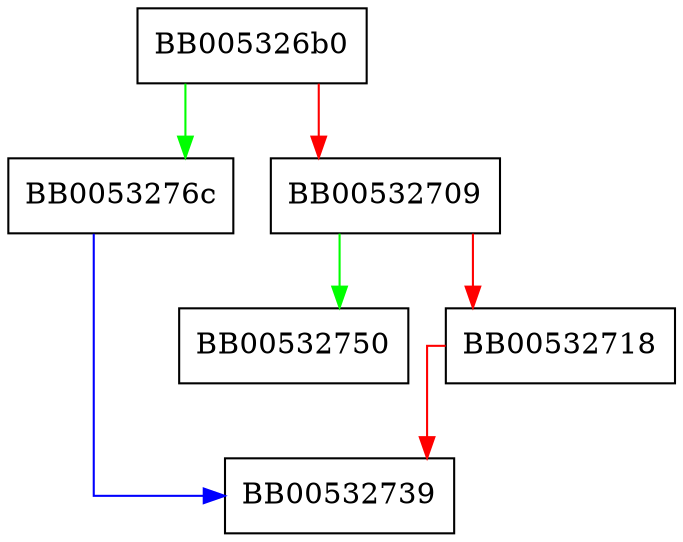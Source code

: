 digraph BIO_vprintf {
  node [shape="box"];
  graph [splines=ortho];
  BB005326b0 -> BB0053276c [color="green"];
  BB005326b0 -> BB00532709 [color="red"];
  BB00532709 -> BB00532750 [color="green"];
  BB00532709 -> BB00532718 [color="red"];
  BB00532718 -> BB00532739 [color="red"];
  BB0053276c -> BB00532739 [color="blue"];
}